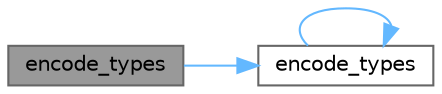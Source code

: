 digraph "encode_types"
{
 // LATEX_PDF_SIZE
  bgcolor="transparent";
  edge [fontname=Helvetica,fontsize=10,labelfontname=Helvetica,labelfontsize=10];
  node [fontname=Helvetica,fontsize=10,shape=box,height=0.2,width=0.4];
  rankdir="LR";
  Node1 [id="Node000001",label="encode_types",height=0.2,width=0.4,color="gray40", fillcolor="grey60", style="filled", fontcolor="black",tooltip=" "];
  Node1 -> Node2 [id="edge1_Node000001_Node000002",color="steelblue1",style="solid",tooltip=" "];
  Node2 [id="Node000002",label="encode_types",height=0.2,width=0.4,color="grey40", fillcolor="white", style="filled",URL="$namespacedetail.html#aa3596f04691dca000e69e8bc042d8163",tooltip=" "];
  Node2 -> Node2 [id="edge2_Node000002_Node000002",color="steelblue1",style="solid",tooltip=" "];
}
